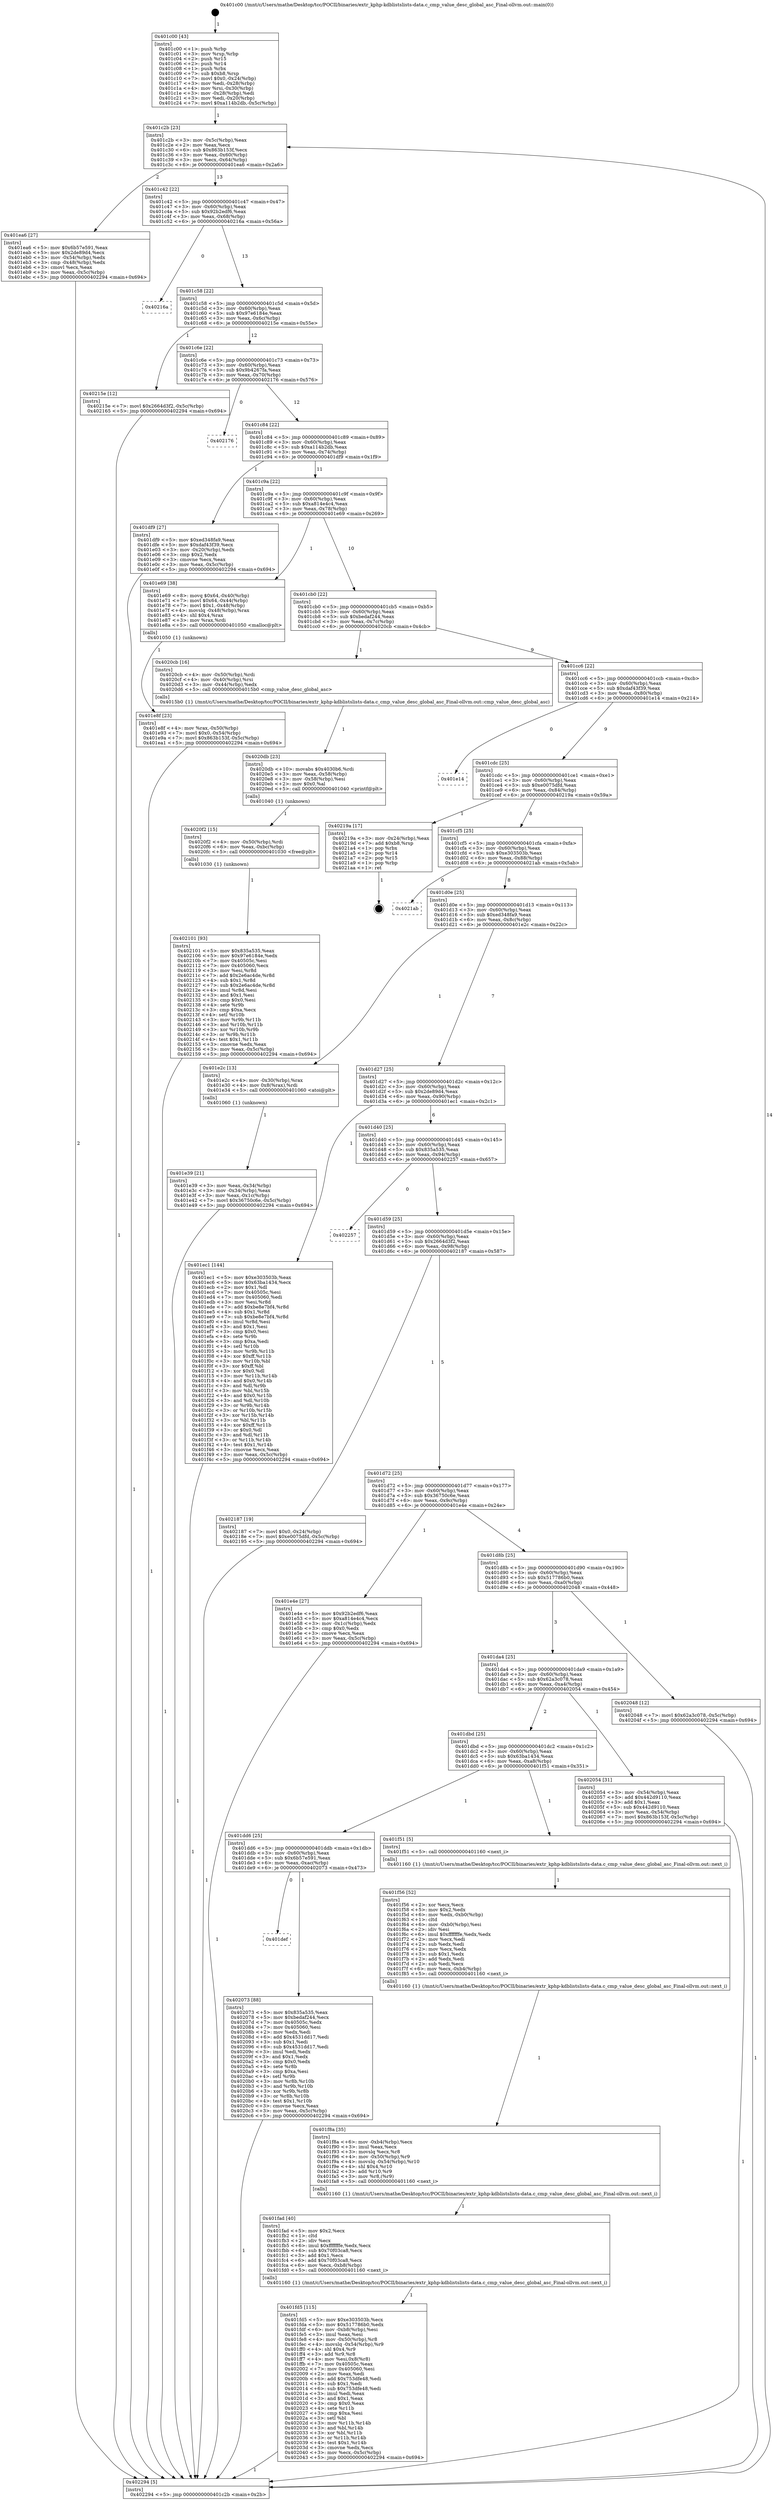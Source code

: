 digraph "0x401c00" {
  label = "0x401c00 (/mnt/c/Users/mathe/Desktop/tcc/POCII/binaries/extr_kphp-kdblistslists-data.c_cmp_value_desc_global_asc_Final-ollvm.out::main(0))"
  labelloc = "t"
  node[shape=record]

  Entry [label="",width=0.3,height=0.3,shape=circle,fillcolor=black,style=filled]
  "0x401c2b" [label="{
     0x401c2b [23]\l
     | [instrs]\l
     &nbsp;&nbsp;0x401c2b \<+3\>: mov -0x5c(%rbp),%eax\l
     &nbsp;&nbsp;0x401c2e \<+2\>: mov %eax,%ecx\l
     &nbsp;&nbsp;0x401c30 \<+6\>: sub $0x863b153f,%ecx\l
     &nbsp;&nbsp;0x401c36 \<+3\>: mov %eax,-0x60(%rbp)\l
     &nbsp;&nbsp;0x401c39 \<+3\>: mov %ecx,-0x64(%rbp)\l
     &nbsp;&nbsp;0x401c3c \<+6\>: je 0000000000401ea6 \<main+0x2a6\>\l
  }"]
  "0x401ea6" [label="{
     0x401ea6 [27]\l
     | [instrs]\l
     &nbsp;&nbsp;0x401ea6 \<+5\>: mov $0x6b57e591,%eax\l
     &nbsp;&nbsp;0x401eab \<+5\>: mov $0x2de89d4,%ecx\l
     &nbsp;&nbsp;0x401eb0 \<+3\>: mov -0x54(%rbp),%edx\l
     &nbsp;&nbsp;0x401eb3 \<+3\>: cmp -0x48(%rbp),%edx\l
     &nbsp;&nbsp;0x401eb6 \<+3\>: cmovl %ecx,%eax\l
     &nbsp;&nbsp;0x401eb9 \<+3\>: mov %eax,-0x5c(%rbp)\l
     &nbsp;&nbsp;0x401ebc \<+5\>: jmp 0000000000402294 \<main+0x694\>\l
  }"]
  "0x401c42" [label="{
     0x401c42 [22]\l
     | [instrs]\l
     &nbsp;&nbsp;0x401c42 \<+5\>: jmp 0000000000401c47 \<main+0x47\>\l
     &nbsp;&nbsp;0x401c47 \<+3\>: mov -0x60(%rbp),%eax\l
     &nbsp;&nbsp;0x401c4a \<+5\>: sub $0x92b2edf6,%eax\l
     &nbsp;&nbsp;0x401c4f \<+3\>: mov %eax,-0x68(%rbp)\l
     &nbsp;&nbsp;0x401c52 \<+6\>: je 000000000040216a \<main+0x56a\>\l
  }"]
  Exit [label="",width=0.3,height=0.3,shape=circle,fillcolor=black,style=filled,peripheries=2]
  "0x40216a" [label="{
     0x40216a\l
  }", style=dashed]
  "0x401c58" [label="{
     0x401c58 [22]\l
     | [instrs]\l
     &nbsp;&nbsp;0x401c58 \<+5\>: jmp 0000000000401c5d \<main+0x5d\>\l
     &nbsp;&nbsp;0x401c5d \<+3\>: mov -0x60(%rbp),%eax\l
     &nbsp;&nbsp;0x401c60 \<+5\>: sub $0x97e6184e,%eax\l
     &nbsp;&nbsp;0x401c65 \<+3\>: mov %eax,-0x6c(%rbp)\l
     &nbsp;&nbsp;0x401c68 \<+6\>: je 000000000040215e \<main+0x55e\>\l
  }"]
  "0x402101" [label="{
     0x402101 [93]\l
     | [instrs]\l
     &nbsp;&nbsp;0x402101 \<+5\>: mov $0x835a535,%eax\l
     &nbsp;&nbsp;0x402106 \<+5\>: mov $0x97e6184e,%edx\l
     &nbsp;&nbsp;0x40210b \<+7\>: mov 0x40505c,%esi\l
     &nbsp;&nbsp;0x402112 \<+7\>: mov 0x405060,%ecx\l
     &nbsp;&nbsp;0x402119 \<+3\>: mov %esi,%r8d\l
     &nbsp;&nbsp;0x40211c \<+7\>: add $0x2e6ac4de,%r8d\l
     &nbsp;&nbsp;0x402123 \<+4\>: sub $0x1,%r8d\l
     &nbsp;&nbsp;0x402127 \<+7\>: sub $0x2e6ac4de,%r8d\l
     &nbsp;&nbsp;0x40212e \<+4\>: imul %r8d,%esi\l
     &nbsp;&nbsp;0x402132 \<+3\>: and $0x1,%esi\l
     &nbsp;&nbsp;0x402135 \<+3\>: cmp $0x0,%esi\l
     &nbsp;&nbsp;0x402138 \<+4\>: sete %r9b\l
     &nbsp;&nbsp;0x40213c \<+3\>: cmp $0xa,%ecx\l
     &nbsp;&nbsp;0x40213f \<+4\>: setl %r10b\l
     &nbsp;&nbsp;0x402143 \<+3\>: mov %r9b,%r11b\l
     &nbsp;&nbsp;0x402146 \<+3\>: and %r10b,%r11b\l
     &nbsp;&nbsp;0x402149 \<+3\>: xor %r10b,%r9b\l
     &nbsp;&nbsp;0x40214c \<+3\>: or %r9b,%r11b\l
     &nbsp;&nbsp;0x40214f \<+4\>: test $0x1,%r11b\l
     &nbsp;&nbsp;0x402153 \<+3\>: cmovne %edx,%eax\l
     &nbsp;&nbsp;0x402156 \<+3\>: mov %eax,-0x5c(%rbp)\l
     &nbsp;&nbsp;0x402159 \<+5\>: jmp 0000000000402294 \<main+0x694\>\l
  }"]
  "0x40215e" [label="{
     0x40215e [12]\l
     | [instrs]\l
     &nbsp;&nbsp;0x40215e \<+7\>: movl $0x2664d3f2,-0x5c(%rbp)\l
     &nbsp;&nbsp;0x402165 \<+5\>: jmp 0000000000402294 \<main+0x694\>\l
  }"]
  "0x401c6e" [label="{
     0x401c6e [22]\l
     | [instrs]\l
     &nbsp;&nbsp;0x401c6e \<+5\>: jmp 0000000000401c73 \<main+0x73\>\l
     &nbsp;&nbsp;0x401c73 \<+3\>: mov -0x60(%rbp),%eax\l
     &nbsp;&nbsp;0x401c76 \<+5\>: sub $0x9b4267fa,%eax\l
     &nbsp;&nbsp;0x401c7b \<+3\>: mov %eax,-0x70(%rbp)\l
     &nbsp;&nbsp;0x401c7e \<+6\>: je 0000000000402176 \<main+0x576\>\l
  }"]
  "0x4020f2" [label="{
     0x4020f2 [15]\l
     | [instrs]\l
     &nbsp;&nbsp;0x4020f2 \<+4\>: mov -0x50(%rbp),%rdi\l
     &nbsp;&nbsp;0x4020f6 \<+6\>: mov %eax,-0xbc(%rbp)\l
     &nbsp;&nbsp;0x4020fc \<+5\>: call 0000000000401030 \<free@plt\>\l
     | [calls]\l
     &nbsp;&nbsp;0x401030 \{1\} (unknown)\l
  }"]
  "0x402176" [label="{
     0x402176\l
  }", style=dashed]
  "0x401c84" [label="{
     0x401c84 [22]\l
     | [instrs]\l
     &nbsp;&nbsp;0x401c84 \<+5\>: jmp 0000000000401c89 \<main+0x89\>\l
     &nbsp;&nbsp;0x401c89 \<+3\>: mov -0x60(%rbp),%eax\l
     &nbsp;&nbsp;0x401c8c \<+5\>: sub $0xa114b2db,%eax\l
     &nbsp;&nbsp;0x401c91 \<+3\>: mov %eax,-0x74(%rbp)\l
     &nbsp;&nbsp;0x401c94 \<+6\>: je 0000000000401df9 \<main+0x1f9\>\l
  }"]
  "0x4020db" [label="{
     0x4020db [23]\l
     | [instrs]\l
     &nbsp;&nbsp;0x4020db \<+10\>: movabs $0x4030b6,%rdi\l
     &nbsp;&nbsp;0x4020e5 \<+3\>: mov %eax,-0x58(%rbp)\l
     &nbsp;&nbsp;0x4020e8 \<+3\>: mov -0x58(%rbp),%esi\l
     &nbsp;&nbsp;0x4020eb \<+2\>: mov $0x0,%al\l
     &nbsp;&nbsp;0x4020ed \<+5\>: call 0000000000401040 \<printf@plt\>\l
     | [calls]\l
     &nbsp;&nbsp;0x401040 \{1\} (unknown)\l
  }"]
  "0x401df9" [label="{
     0x401df9 [27]\l
     | [instrs]\l
     &nbsp;&nbsp;0x401df9 \<+5\>: mov $0xed348fa9,%eax\l
     &nbsp;&nbsp;0x401dfe \<+5\>: mov $0xdaf43f39,%ecx\l
     &nbsp;&nbsp;0x401e03 \<+3\>: mov -0x20(%rbp),%edx\l
     &nbsp;&nbsp;0x401e06 \<+3\>: cmp $0x2,%edx\l
     &nbsp;&nbsp;0x401e09 \<+3\>: cmovne %ecx,%eax\l
     &nbsp;&nbsp;0x401e0c \<+3\>: mov %eax,-0x5c(%rbp)\l
     &nbsp;&nbsp;0x401e0f \<+5\>: jmp 0000000000402294 \<main+0x694\>\l
  }"]
  "0x401c9a" [label="{
     0x401c9a [22]\l
     | [instrs]\l
     &nbsp;&nbsp;0x401c9a \<+5\>: jmp 0000000000401c9f \<main+0x9f\>\l
     &nbsp;&nbsp;0x401c9f \<+3\>: mov -0x60(%rbp),%eax\l
     &nbsp;&nbsp;0x401ca2 \<+5\>: sub $0xa814e4c4,%eax\l
     &nbsp;&nbsp;0x401ca7 \<+3\>: mov %eax,-0x78(%rbp)\l
     &nbsp;&nbsp;0x401caa \<+6\>: je 0000000000401e69 \<main+0x269\>\l
  }"]
  "0x402294" [label="{
     0x402294 [5]\l
     | [instrs]\l
     &nbsp;&nbsp;0x402294 \<+5\>: jmp 0000000000401c2b \<main+0x2b\>\l
  }"]
  "0x401c00" [label="{
     0x401c00 [43]\l
     | [instrs]\l
     &nbsp;&nbsp;0x401c00 \<+1\>: push %rbp\l
     &nbsp;&nbsp;0x401c01 \<+3\>: mov %rsp,%rbp\l
     &nbsp;&nbsp;0x401c04 \<+2\>: push %r15\l
     &nbsp;&nbsp;0x401c06 \<+2\>: push %r14\l
     &nbsp;&nbsp;0x401c08 \<+1\>: push %rbx\l
     &nbsp;&nbsp;0x401c09 \<+7\>: sub $0xb8,%rsp\l
     &nbsp;&nbsp;0x401c10 \<+7\>: movl $0x0,-0x24(%rbp)\l
     &nbsp;&nbsp;0x401c17 \<+3\>: mov %edi,-0x28(%rbp)\l
     &nbsp;&nbsp;0x401c1a \<+4\>: mov %rsi,-0x30(%rbp)\l
     &nbsp;&nbsp;0x401c1e \<+3\>: mov -0x28(%rbp),%edi\l
     &nbsp;&nbsp;0x401c21 \<+3\>: mov %edi,-0x20(%rbp)\l
     &nbsp;&nbsp;0x401c24 \<+7\>: movl $0xa114b2db,-0x5c(%rbp)\l
  }"]
  "0x401def" [label="{
     0x401def\l
  }", style=dashed]
  "0x401e69" [label="{
     0x401e69 [38]\l
     | [instrs]\l
     &nbsp;&nbsp;0x401e69 \<+8\>: movq $0x64,-0x40(%rbp)\l
     &nbsp;&nbsp;0x401e71 \<+7\>: movl $0x64,-0x44(%rbp)\l
     &nbsp;&nbsp;0x401e78 \<+7\>: movl $0x1,-0x48(%rbp)\l
     &nbsp;&nbsp;0x401e7f \<+4\>: movslq -0x48(%rbp),%rax\l
     &nbsp;&nbsp;0x401e83 \<+4\>: shl $0x4,%rax\l
     &nbsp;&nbsp;0x401e87 \<+3\>: mov %rax,%rdi\l
     &nbsp;&nbsp;0x401e8a \<+5\>: call 0000000000401050 \<malloc@plt\>\l
     | [calls]\l
     &nbsp;&nbsp;0x401050 \{1\} (unknown)\l
  }"]
  "0x401cb0" [label="{
     0x401cb0 [22]\l
     | [instrs]\l
     &nbsp;&nbsp;0x401cb0 \<+5\>: jmp 0000000000401cb5 \<main+0xb5\>\l
     &nbsp;&nbsp;0x401cb5 \<+3\>: mov -0x60(%rbp),%eax\l
     &nbsp;&nbsp;0x401cb8 \<+5\>: sub $0xbedaf244,%eax\l
     &nbsp;&nbsp;0x401cbd \<+3\>: mov %eax,-0x7c(%rbp)\l
     &nbsp;&nbsp;0x401cc0 \<+6\>: je 00000000004020cb \<main+0x4cb\>\l
  }"]
  "0x402073" [label="{
     0x402073 [88]\l
     | [instrs]\l
     &nbsp;&nbsp;0x402073 \<+5\>: mov $0x835a535,%eax\l
     &nbsp;&nbsp;0x402078 \<+5\>: mov $0xbedaf244,%ecx\l
     &nbsp;&nbsp;0x40207d \<+7\>: mov 0x40505c,%edx\l
     &nbsp;&nbsp;0x402084 \<+7\>: mov 0x405060,%esi\l
     &nbsp;&nbsp;0x40208b \<+2\>: mov %edx,%edi\l
     &nbsp;&nbsp;0x40208d \<+6\>: add $0x4531dd17,%edi\l
     &nbsp;&nbsp;0x402093 \<+3\>: sub $0x1,%edi\l
     &nbsp;&nbsp;0x402096 \<+6\>: sub $0x4531dd17,%edi\l
     &nbsp;&nbsp;0x40209c \<+3\>: imul %edi,%edx\l
     &nbsp;&nbsp;0x40209f \<+3\>: and $0x1,%edx\l
     &nbsp;&nbsp;0x4020a2 \<+3\>: cmp $0x0,%edx\l
     &nbsp;&nbsp;0x4020a5 \<+4\>: sete %r8b\l
     &nbsp;&nbsp;0x4020a9 \<+3\>: cmp $0xa,%esi\l
     &nbsp;&nbsp;0x4020ac \<+4\>: setl %r9b\l
     &nbsp;&nbsp;0x4020b0 \<+3\>: mov %r8b,%r10b\l
     &nbsp;&nbsp;0x4020b3 \<+3\>: and %r9b,%r10b\l
     &nbsp;&nbsp;0x4020b6 \<+3\>: xor %r9b,%r8b\l
     &nbsp;&nbsp;0x4020b9 \<+3\>: or %r8b,%r10b\l
     &nbsp;&nbsp;0x4020bc \<+4\>: test $0x1,%r10b\l
     &nbsp;&nbsp;0x4020c0 \<+3\>: cmovne %ecx,%eax\l
     &nbsp;&nbsp;0x4020c3 \<+3\>: mov %eax,-0x5c(%rbp)\l
     &nbsp;&nbsp;0x4020c6 \<+5\>: jmp 0000000000402294 \<main+0x694\>\l
  }"]
  "0x4020cb" [label="{
     0x4020cb [16]\l
     | [instrs]\l
     &nbsp;&nbsp;0x4020cb \<+4\>: mov -0x50(%rbp),%rdi\l
     &nbsp;&nbsp;0x4020cf \<+4\>: mov -0x40(%rbp),%rsi\l
     &nbsp;&nbsp;0x4020d3 \<+3\>: mov -0x44(%rbp),%edx\l
     &nbsp;&nbsp;0x4020d6 \<+5\>: call 00000000004015b0 \<cmp_value_desc_global_asc\>\l
     | [calls]\l
     &nbsp;&nbsp;0x4015b0 \{1\} (/mnt/c/Users/mathe/Desktop/tcc/POCII/binaries/extr_kphp-kdblistslists-data.c_cmp_value_desc_global_asc_Final-ollvm.out::cmp_value_desc_global_asc)\l
  }"]
  "0x401cc6" [label="{
     0x401cc6 [22]\l
     | [instrs]\l
     &nbsp;&nbsp;0x401cc6 \<+5\>: jmp 0000000000401ccb \<main+0xcb\>\l
     &nbsp;&nbsp;0x401ccb \<+3\>: mov -0x60(%rbp),%eax\l
     &nbsp;&nbsp;0x401cce \<+5\>: sub $0xdaf43f39,%eax\l
     &nbsp;&nbsp;0x401cd3 \<+3\>: mov %eax,-0x80(%rbp)\l
     &nbsp;&nbsp;0x401cd6 \<+6\>: je 0000000000401e14 \<main+0x214\>\l
  }"]
  "0x401fd5" [label="{
     0x401fd5 [115]\l
     | [instrs]\l
     &nbsp;&nbsp;0x401fd5 \<+5\>: mov $0xe303503b,%ecx\l
     &nbsp;&nbsp;0x401fda \<+5\>: mov $0x517786b0,%edx\l
     &nbsp;&nbsp;0x401fdf \<+6\>: mov -0xb8(%rbp),%esi\l
     &nbsp;&nbsp;0x401fe5 \<+3\>: imul %eax,%esi\l
     &nbsp;&nbsp;0x401fe8 \<+4\>: mov -0x50(%rbp),%r8\l
     &nbsp;&nbsp;0x401fec \<+4\>: movslq -0x54(%rbp),%r9\l
     &nbsp;&nbsp;0x401ff0 \<+4\>: shl $0x4,%r9\l
     &nbsp;&nbsp;0x401ff4 \<+3\>: add %r9,%r8\l
     &nbsp;&nbsp;0x401ff7 \<+4\>: mov %esi,0x8(%r8)\l
     &nbsp;&nbsp;0x401ffb \<+7\>: mov 0x40505c,%eax\l
     &nbsp;&nbsp;0x402002 \<+7\>: mov 0x405060,%esi\l
     &nbsp;&nbsp;0x402009 \<+2\>: mov %eax,%edi\l
     &nbsp;&nbsp;0x40200b \<+6\>: add $0x753dfe48,%edi\l
     &nbsp;&nbsp;0x402011 \<+3\>: sub $0x1,%edi\l
     &nbsp;&nbsp;0x402014 \<+6\>: sub $0x753dfe48,%edi\l
     &nbsp;&nbsp;0x40201a \<+3\>: imul %edi,%eax\l
     &nbsp;&nbsp;0x40201d \<+3\>: and $0x1,%eax\l
     &nbsp;&nbsp;0x402020 \<+3\>: cmp $0x0,%eax\l
     &nbsp;&nbsp;0x402023 \<+4\>: sete %r11b\l
     &nbsp;&nbsp;0x402027 \<+3\>: cmp $0xa,%esi\l
     &nbsp;&nbsp;0x40202a \<+3\>: setl %bl\l
     &nbsp;&nbsp;0x40202d \<+3\>: mov %r11b,%r14b\l
     &nbsp;&nbsp;0x402030 \<+3\>: and %bl,%r14b\l
     &nbsp;&nbsp;0x402033 \<+3\>: xor %bl,%r11b\l
     &nbsp;&nbsp;0x402036 \<+3\>: or %r11b,%r14b\l
     &nbsp;&nbsp;0x402039 \<+4\>: test $0x1,%r14b\l
     &nbsp;&nbsp;0x40203d \<+3\>: cmovne %edx,%ecx\l
     &nbsp;&nbsp;0x402040 \<+3\>: mov %ecx,-0x5c(%rbp)\l
     &nbsp;&nbsp;0x402043 \<+5\>: jmp 0000000000402294 \<main+0x694\>\l
  }"]
  "0x401e14" [label="{
     0x401e14\l
  }", style=dashed]
  "0x401cdc" [label="{
     0x401cdc [25]\l
     | [instrs]\l
     &nbsp;&nbsp;0x401cdc \<+5\>: jmp 0000000000401ce1 \<main+0xe1\>\l
     &nbsp;&nbsp;0x401ce1 \<+3\>: mov -0x60(%rbp),%eax\l
     &nbsp;&nbsp;0x401ce4 \<+5\>: sub $0xe0075dfd,%eax\l
     &nbsp;&nbsp;0x401ce9 \<+6\>: mov %eax,-0x84(%rbp)\l
     &nbsp;&nbsp;0x401cef \<+6\>: je 000000000040219a \<main+0x59a\>\l
  }"]
  "0x401fad" [label="{
     0x401fad [40]\l
     | [instrs]\l
     &nbsp;&nbsp;0x401fad \<+5\>: mov $0x2,%ecx\l
     &nbsp;&nbsp;0x401fb2 \<+1\>: cltd\l
     &nbsp;&nbsp;0x401fb3 \<+2\>: idiv %ecx\l
     &nbsp;&nbsp;0x401fb5 \<+6\>: imul $0xfffffffe,%edx,%ecx\l
     &nbsp;&nbsp;0x401fbb \<+6\>: sub $0x70f03ca8,%ecx\l
     &nbsp;&nbsp;0x401fc1 \<+3\>: add $0x1,%ecx\l
     &nbsp;&nbsp;0x401fc4 \<+6\>: add $0x70f03ca8,%ecx\l
     &nbsp;&nbsp;0x401fca \<+6\>: mov %ecx,-0xb8(%rbp)\l
     &nbsp;&nbsp;0x401fd0 \<+5\>: call 0000000000401160 \<next_i\>\l
     | [calls]\l
     &nbsp;&nbsp;0x401160 \{1\} (/mnt/c/Users/mathe/Desktop/tcc/POCII/binaries/extr_kphp-kdblistslists-data.c_cmp_value_desc_global_asc_Final-ollvm.out::next_i)\l
  }"]
  "0x40219a" [label="{
     0x40219a [17]\l
     | [instrs]\l
     &nbsp;&nbsp;0x40219a \<+3\>: mov -0x24(%rbp),%eax\l
     &nbsp;&nbsp;0x40219d \<+7\>: add $0xb8,%rsp\l
     &nbsp;&nbsp;0x4021a4 \<+1\>: pop %rbx\l
     &nbsp;&nbsp;0x4021a5 \<+2\>: pop %r14\l
     &nbsp;&nbsp;0x4021a7 \<+2\>: pop %r15\l
     &nbsp;&nbsp;0x4021a9 \<+1\>: pop %rbp\l
     &nbsp;&nbsp;0x4021aa \<+1\>: ret\l
  }"]
  "0x401cf5" [label="{
     0x401cf5 [25]\l
     | [instrs]\l
     &nbsp;&nbsp;0x401cf5 \<+5\>: jmp 0000000000401cfa \<main+0xfa\>\l
     &nbsp;&nbsp;0x401cfa \<+3\>: mov -0x60(%rbp),%eax\l
     &nbsp;&nbsp;0x401cfd \<+5\>: sub $0xe303503b,%eax\l
     &nbsp;&nbsp;0x401d02 \<+6\>: mov %eax,-0x88(%rbp)\l
     &nbsp;&nbsp;0x401d08 \<+6\>: je 00000000004021ab \<main+0x5ab\>\l
  }"]
  "0x401f8a" [label="{
     0x401f8a [35]\l
     | [instrs]\l
     &nbsp;&nbsp;0x401f8a \<+6\>: mov -0xb4(%rbp),%ecx\l
     &nbsp;&nbsp;0x401f90 \<+3\>: imul %eax,%ecx\l
     &nbsp;&nbsp;0x401f93 \<+3\>: movslq %ecx,%r8\l
     &nbsp;&nbsp;0x401f96 \<+4\>: mov -0x50(%rbp),%r9\l
     &nbsp;&nbsp;0x401f9a \<+4\>: movslq -0x54(%rbp),%r10\l
     &nbsp;&nbsp;0x401f9e \<+4\>: shl $0x4,%r10\l
     &nbsp;&nbsp;0x401fa2 \<+3\>: add %r10,%r9\l
     &nbsp;&nbsp;0x401fa5 \<+3\>: mov %r8,(%r9)\l
     &nbsp;&nbsp;0x401fa8 \<+5\>: call 0000000000401160 \<next_i\>\l
     | [calls]\l
     &nbsp;&nbsp;0x401160 \{1\} (/mnt/c/Users/mathe/Desktop/tcc/POCII/binaries/extr_kphp-kdblistslists-data.c_cmp_value_desc_global_asc_Final-ollvm.out::next_i)\l
  }"]
  "0x4021ab" [label="{
     0x4021ab\l
  }", style=dashed]
  "0x401d0e" [label="{
     0x401d0e [25]\l
     | [instrs]\l
     &nbsp;&nbsp;0x401d0e \<+5\>: jmp 0000000000401d13 \<main+0x113\>\l
     &nbsp;&nbsp;0x401d13 \<+3\>: mov -0x60(%rbp),%eax\l
     &nbsp;&nbsp;0x401d16 \<+5\>: sub $0xed348fa9,%eax\l
     &nbsp;&nbsp;0x401d1b \<+6\>: mov %eax,-0x8c(%rbp)\l
     &nbsp;&nbsp;0x401d21 \<+6\>: je 0000000000401e2c \<main+0x22c\>\l
  }"]
  "0x401f56" [label="{
     0x401f56 [52]\l
     | [instrs]\l
     &nbsp;&nbsp;0x401f56 \<+2\>: xor %ecx,%ecx\l
     &nbsp;&nbsp;0x401f58 \<+5\>: mov $0x2,%edx\l
     &nbsp;&nbsp;0x401f5d \<+6\>: mov %edx,-0xb0(%rbp)\l
     &nbsp;&nbsp;0x401f63 \<+1\>: cltd\l
     &nbsp;&nbsp;0x401f64 \<+6\>: mov -0xb0(%rbp),%esi\l
     &nbsp;&nbsp;0x401f6a \<+2\>: idiv %esi\l
     &nbsp;&nbsp;0x401f6c \<+6\>: imul $0xfffffffe,%edx,%edx\l
     &nbsp;&nbsp;0x401f72 \<+2\>: mov %ecx,%edi\l
     &nbsp;&nbsp;0x401f74 \<+2\>: sub %edx,%edi\l
     &nbsp;&nbsp;0x401f76 \<+2\>: mov %ecx,%edx\l
     &nbsp;&nbsp;0x401f78 \<+3\>: sub $0x1,%edx\l
     &nbsp;&nbsp;0x401f7b \<+2\>: add %edx,%edi\l
     &nbsp;&nbsp;0x401f7d \<+2\>: sub %edi,%ecx\l
     &nbsp;&nbsp;0x401f7f \<+6\>: mov %ecx,-0xb4(%rbp)\l
     &nbsp;&nbsp;0x401f85 \<+5\>: call 0000000000401160 \<next_i\>\l
     | [calls]\l
     &nbsp;&nbsp;0x401160 \{1\} (/mnt/c/Users/mathe/Desktop/tcc/POCII/binaries/extr_kphp-kdblistslists-data.c_cmp_value_desc_global_asc_Final-ollvm.out::next_i)\l
  }"]
  "0x401e2c" [label="{
     0x401e2c [13]\l
     | [instrs]\l
     &nbsp;&nbsp;0x401e2c \<+4\>: mov -0x30(%rbp),%rax\l
     &nbsp;&nbsp;0x401e30 \<+4\>: mov 0x8(%rax),%rdi\l
     &nbsp;&nbsp;0x401e34 \<+5\>: call 0000000000401060 \<atoi@plt\>\l
     | [calls]\l
     &nbsp;&nbsp;0x401060 \{1\} (unknown)\l
  }"]
  "0x401d27" [label="{
     0x401d27 [25]\l
     | [instrs]\l
     &nbsp;&nbsp;0x401d27 \<+5\>: jmp 0000000000401d2c \<main+0x12c\>\l
     &nbsp;&nbsp;0x401d2c \<+3\>: mov -0x60(%rbp),%eax\l
     &nbsp;&nbsp;0x401d2f \<+5\>: sub $0x2de89d4,%eax\l
     &nbsp;&nbsp;0x401d34 \<+6\>: mov %eax,-0x90(%rbp)\l
     &nbsp;&nbsp;0x401d3a \<+6\>: je 0000000000401ec1 \<main+0x2c1\>\l
  }"]
  "0x401e39" [label="{
     0x401e39 [21]\l
     | [instrs]\l
     &nbsp;&nbsp;0x401e39 \<+3\>: mov %eax,-0x34(%rbp)\l
     &nbsp;&nbsp;0x401e3c \<+3\>: mov -0x34(%rbp),%eax\l
     &nbsp;&nbsp;0x401e3f \<+3\>: mov %eax,-0x1c(%rbp)\l
     &nbsp;&nbsp;0x401e42 \<+7\>: movl $0x36750c6e,-0x5c(%rbp)\l
     &nbsp;&nbsp;0x401e49 \<+5\>: jmp 0000000000402294 \<main+0x694\>\l
  }"]
  "0x401dd6" [label="{
     0x401dd6 [25]\l
     | [instrs]\l
     &nbsp;&nbsp;0x401dd6 \<+5\>: jmp 0000000000401ddb \<main+0x1db\>\l
     &nbsp;&nbsp;0x401ddb \<+3\>: mov -0x60(%rbp),%eax\l
     &nbsp;&nbsp;0x401dde \<+5\>: sub $0x6b57e591,%eax\l
     &nbsp;&nbsp;0x401de3 \<+6\>: mov %eax,-0xac(%rbp)\l
     &nbsp;&nbsp;0x401de9 \<+6\>: je 0000000000402073 \<main+0x473\>\l
  }"]
  "0x401ec1" [label="{
     0x401ec1 [144]\l
     | [instrs]\l
     &nbsp;&nbsp;0x401ec1 \<+5\>: mov $0xe303503b,%eax\l
     &nbsp;&nbsp;0x401ec6 \<+5\>: mov $0x63ba1434,%ecx\l
     &nbsp;&nbsp;0x401ecb \<+2\>: mov $0x1,%dl\l
     &nbsp;&nbsp;0x401ecd \<+7\>: mov 0x40505c,%esi\l
     &nbsp;&nbsp;0x401ed4 \<+7\>: mov 0x405060,%edi\l
     &nbsp;&nbsp;0x401edb \<+3\>: mov %esi,%r8d\l
     &nbsp;&nbsp;0x401ede \<+7\>: add $0xbe8e7bf4,%r8d\l
     &nbsp;&nbsp;0x401ee5 \<+4\>: sub $0x1,%r8d\l
     &nbsp;&nbsp;0x401ee9 \<+7\>: sub $0xbe8e7bf4,%r8d\l
     &nbsp;&nbsp;0x401ef0 \<+4\>: imul %r8d,%esi\l
     &nbsp;&nbsp;0x401ef4 \<+3\>: and $0x1,%esi\l
     &nbsp;&nbsp;0x401ef7 \<+3\>: cmp $0x0,%esi\l
     &nbsp;&nbsp;0x401efa \<+4\>: sete %r9b\l
     &nbsp;&nbsp;0x401efe \<+3\>: cmp $0xa,%edi\l
     &nbsp;&nbsp;0x401f01 \<+4\>: setl %r10b\l
     &nbsp;&nbsp;0x401f05 \<+3\>: mov %r9b,%r11b\l
     &nbsp;&nbsp;0x401f08 \<+4\>: xor $0xff,%r11b\l
     &nbsp;&nbsp;0x401f0c \<+3\>: mov %r10b,%bl\l
     &nbsp;&nbsp;0x401f0f \<+3\>: xor $0xff,%bl\l
     &nbsp;&nbsp;0x401f12 \<+3\>: xor $0x0,%dl\l
     &nbsp;&nbsp;0x401f15 \<+3\>: mov %r11b,%r14b\l
     &nbsp;&nbsp;0x401f18 \<+4\>: and $0x0,%r14b\l
     &nbsp;&nbsp;0x401f1c \<+3\>: and %dl,%r9b\l
     &nbsp;&nbsp;0x401f1f \<+3\>: mov %bl,%r15b\l
     &nbsp;&nbsp;0x401f22 \<+4\>: and $0x0,%r15b\l
     &nbsp;&nbsp;0x401f26 \<+3\>: and %dl,%r10b\l
     &nbsp;&nbsp;0x401f29 \<+3\>: or %r9b,%r14b\l
     &nbsp;&nbsp;0x401f2c \<+3\>: or %r10b,%r15b\l
     &nbsp;&nbsp;0x401f2f \<+3\>: xor %r15b,%r14b\l
     &nbsp;&nbsp;0x401f32 \<+3\>: or %bl,%r11b\l
     &nbsp;&nbsp;0x401f35 \<+4\>: xor $0xff,%r11b\l
     &nbsp;&nbsp;0x401f39 \<+3\>: or $0x0,%dl\l
     &nbsp;&nbsp;0x401f3c \<+3\>: and %dl,%r11b\l
     &nbsp;&nbsp;0x401f3f \<+3\>: or %r11b,%r14b\l
     &nbsp;&nbsp;0x401f42 \<+4\>: test $0x1,%r14b\l
     &nbsp;&nbsp;0x401f46 \<+3\>: cmovne %ecx,%eax\l
     &nbsp;&nbsp;0x401f49 \<+3\>: mov %eax,-0x5c(%rbp)\l
     &nbsp;&nbsp;0x401f4c \<+5\>: jmp 0000000000402294 \<main+0x694\>\l
  }"]
  "0x401d40" [label="{
     0x401d40 [25]\l
     | [instrs]\l
     &nbsp;&nbsp;0x401d40 \<+5\>: jmp 0000000000401d45 \<main+0x145\>\l
     &nbsp;&nbsp;0x401d45 \<+3\>: mov -0x60(%rbp),%eax\l
     &nbsp;&nbsp;0x401d48 \<+5\>: sub $0x835a535,%eax\l
     &nbsp;&nbsp;0x401d4d \<+6\>: mov %eax,-0x94(%rbp)\l
     &nbsp;&nbsp;0x401d53 \<+6\>: je 0000000000402257 \<main+0x657\>\l
  }"]
  "0x401f51" [label="{
     0x401f51 [5]\l
     | [instrs]\l
     &nbsp;&nbsp;0x401f51 \<+5\>: call 0000000000401160 \<next_i\>\l
     | [calls]\l
     &nbsp;&nbsp;0x401160 \{1\} (/mnt/c/Users/mathe/Desktop/tcc/POCII/binaries/extr_kphp-kdblistslists-data.c_cmp_value_desc_global_asc_Final-ollvm.out::next_i)\l
  }"]
  "0x402257" [label="{
     0x402257\l
  }", style=dashed]
  "0x401d59" [label="{
     0x401d59 [25]\l
     | [instrs]\l
     &nbsp;&nbsp;0x401d59 \<+5\>: jmp 0000000000401d5e \<main+0x15e\>\l
     &nbsp;&nbsp;0x401d5e \<+3\>: mov -0x60(%rbp),%eax\l
     &nbsp;&nbsp;0x401d61 \<+5\>: sub $0x2664d3f2,%eax\l
     &nbsp;&nbsp;0x401d66 \<+6\>: mov %eax,-0x98(%rbp)\l
     &nbsp;&nbsp;0x401d6c \<+6\>: je 0000000000402187 \<main+0x587\>\l
  }"]
  "0x401dbd" [label="{
     0x401dbd [25]\l
     | [instrs]\l
     &nbsp;&nbsp;0x401dbd \<+5\>: jmp 0000000000401dc2 \<main+0x1c2\>\l
     &nbsp;&nbsp;0x401dc2 \<+3\>: mov -0x60(%rbp),%eax\l
     &nbsp;&nbsp;0x401dc5 \<+5\>: sub $0x63ba1434,%eax\l
     &nbsp;&nbsp;0x401dca \<+6\>: mov %eax,-0xa8(%rbp)\l
     &nbsp;&nbsp;0x401dd0 \<+6\>: je 0000000000401f51 \<main+0x351\>\l
  }"]
  "0x402187" [label="{
     0x402187 [19]\l
     | [instrs]\l
     &nbsp;&nbsp;0x402187 \<+7\>: movl $0x0,-0x24(%rbp)\l
     &nbsp;&nbsp;0x40218e \<+7\>: movl $0xe0075dfd,-0x5c(%rbp)\l
     &nbsp;&nbsp;0x402195 \<+5\>: jmp 0000000000402294 \<main+0x694\>\l
  }"]
  "0x401d72" [label="{
     0x401d72 [25]\l
     | [instrs]\l
     &nbsp;&nbsp;0x401d72 \<+5\>: jmp 0000000000401d77 \<main+0x177\>\l
     &nbsp;&nbsp;0x401d77 \<+3\>: mov -0x60(%rbp),%eax\l
     &nbsp;&nbsp;0x401d7a \<+5\>: sub $0x36750c6e,%eax\l
     &nbsp;&nbsp;0x401d7f \<+6\>: mov %eax,-0x9c(%rbp)\l
     &nbsp;&nbsp;0x401d85 \<+6\>: je 0000000000401e4e \<main+0x24e\>\l
  }"]
  "0x402054" [label="{
     0x402054 [31]\l
     | [instrs]\l
     &nbsp;&nbsp;0x402054 \<+3\>: mov -0x54(%rbp),%eax\l
     &nbsp;&nbsp;0x402057 \<+5\>: add $0x442d9110,%eax\l
     &nbsp;&nbsp;0x40205c \<+3\>: add $0x1,%eax\l
     &nbsp;&nbsp;0x40205f \<+5\>: sub $0x442d9110,%eax\l
     &nbsp;&nbsp;0x402064 \<+3\>: mov %eax,-0x54(%rbp)\l
     &nbsp;&nbsp;0x402067 \<+7\>: movl $0x863b153f,-0x5c(%rbp)\l
     &nbsp;&nbsp;0x40206e \<+5\>: jmp 0000000000402294 \<main+0x694\>\l
  }"]
  "0x401e4e" [label="{
     0x401e4e [27]\l
     | [instrs]\l
     &nbsp;&nbsp;0x401e4e \<+5\>: mov $0x92b2edf6,%eax\l
     &nbsp;&nbsp;0x401e53 \<+5\>: mov $0xa814e4c4,%ecx\l
     &nbsp;&nbsp;0x401e58 \<+3\>: mov -0x1c(%rbp),%edx\l
     &nbsp;&nbsp;0x401e5b \<+3\>: cmp $0x0,%edx\l
     &nbsp;&nbsp;0x401e5e \<+3\>: cmove %ecx,%eax\l
     &nbsp;&nbsp;0x401e61 \<+3\>: mov %eax,-0x5c(%rbp)\l
     &nbsp;&nbsp;0x401e64 \<+5\>: jmp 0000000000402294 \<main+0x694\>\l
  }"]
  "0x401d8b" [label="{
     0x401d8b [25]\l
     | [instrs]\l
     &nbsp;&nbsp;0x401d8b \<+5\>: jmp 0000000000401d90 \<main+0x190\>\l
     &nbsp;&nbsp;0x401d90 \<+3\>: mov -0x60(%rbp),%eax\l
     &nbsp;&nbsp;0x401d93 \<+5\>: sub $0x517786b0,%eax\l
     &nbsp;&nbsp;0x401d98 \<+6\>: mov %eax,-0xa0(%rbp)\l
     &nbsp;&nbsp;0x401d9e \<+6\>: je 0000000000402048 \<main+0x448\>\l
  }"]
  "0x401e8f" [label="{
     0x401e8f [23]\l
     | [instrs]\l
     &nbsp;&nbsp;0x401e8f \<+4\>: mov %rax,-0x50(%rbp)\l
     &nbsp;&nbsp;0x401e93 \<+7\>: movl $0x0,-0x54(%rbp)\l
     &nbsp;&nbsp;0x401e9a \<+7\>: movl $0x863b153f,-0x5c(%rbp)\l
     &nbsp;&nbsp;0x401ea1 \<+5\>: jmp 0000000000402294 \<main+0x694\>\l
  }"]
  "0x401da4" [label="{
     0x401da4 [25]\l
     | [instrs]\l
     &nbsp;&nbsp;0x401da4 \<+5\>: jmp 0000000000401da9 \<main+0x1a9\>\l
     &nbsp;&nbsp;0x401da9 \<+3\>: mov -0x60(%rbp),%eax\l
     &nbsp;&nbsp;0x401dac \<+5\>: sub $0x62a3c078,%eax\l
     &nbsp;&nbsp;0x401db1 \<+6\>: mov %eax,-0xa4(%rbp)\l
     &nbsp;&nbsp;0x401db7 \<+6\>: je 0000000000402054 \<main+0x454\>\l
  }"]
  "0x402048" [label="{
     0x402048 [12]\l
     | [instrs]\l
     &nbsp;&nbsp;0x402048 \<+7\>: movl $0x62a3c078,-0x5c(%rbp)\l
     &nbsp;&nbsp;0x40204f \<+5\>: jmp 0000000000402294 \<main+0x694\>\l
  }"]
  Entry -> "0x401c00" [label=" 1"]
  "0x401c2b" -> "0x401ea6" [label=" 2"]
  "0x401c2b" -> "0x401c42" [label=" 13"]
  "0x40219a" -> Exit [label=" 1"]
  "0x401c42" -> "0x40216a" [label=" 0"]
  "0x401c42" -> "0x401c58" [label=" 13"]
  "0x402187" -> "0x402294" [label=" 1"]
  "0x401c58" -> "0x40215e" [label=" 1"]
  "0x401c58" -> "0x401c6e" [label=" 12"]
  "0x40215e" -> "0x402294" [label=" 1"]
  "0x401c6e" -> "0x402176" [label=" 0"]
  "0x401c6e" -> "0x401c84" [label=" 12"]
  "0x402101" -> "0x402294" [label=" 1"]
  "0x401c84" -> "0x401df9" [label=" 1"]
  "0x401c84" -> "0x401c9a" [label=" 11"]
  "0x401df9" -> "0x402294" [label=" 1"]
  "0x401c00" -> "0x401c2b" [label=" 1"]
  "0x402294" -> "0x401c2b" [label=" 14"]
  "0x4020f2" -> "0x402101" [label=" 1"]
  "0x401c9a" -> "0x401e69" [label=" 1"]
  "0x401c9a" -> "0x401cb0" [label=" 10"]
  "0x4020db" -> "0x4020f2" [label=" 1"]
  "0x401cb0" -> "0x4020cb" [label=" 1"]
  "0x401cb0" -> "0x401cc6" [label=" 9"]
  "0x4020cb" -> "0x4020db" [label=" 1"]
  "0x401cc6" -> "0x401e14" [label=" 0"]
  "0x401cc6" -> "0x401cdc" [label=" 9"]
  "0x401dd6" -> "0x401def" [label=" 0"]
  "0x401cdc" -> "0x40219a" [label=" 1"]
  "0x401cdc" -> "0x401cf5" [label=" 8"]
  "0x401dd6" -> "0x402073" [label=" 1"]
  "0x401cf5" -> "0x4021ab" [label=" 0"]
  "0x401cf5" -> "0x401d0e" [label=" 8"]
  "0x402073" -> "0x402294" [label=" 1"]
  "0x401d0e" -> "0x401e2c" [label=" 1"]
  "0x401d0e" -> "0x401d27" [label=" 7"]
  "0x401e2c" -> "0x401e39" [label=" 1"]
  "0x401e39" -> "0x402294" [label=" 1"]
  "0x402054" -> "0x402294" [label=" 1"]
  "0x401d27" -> "0x401ec1" [label=" 1"]
  "0x401d27" -> "0x401d40" [label=" 6"]
  "0x402048" -> "0x402294" [label=" 1"]
  "0x401d40" -> "0x402257" [label=" 0"]
  "0x401d40" -> "0x401d59" [label=" 6"]
  "0x401fd5" -> "0x402294" [label=" 1"]
  "0x401d59" -> "0x402187" [label=" 1"]
  "0x401d59" -> "0x401d72" [label=" 5"]
  "0x401f8a" -> "0x401fad" [label=" 1"]
  "0x401d72" -> "0x401e4e" [label=" 1"]
  "0x401d72" -> "0x401d8b" [label=" 4"]
  "0x401e4e" -> "0x402294" [label=" 1"]
  "0x401e69" -> "0x401e8f" [label=" 1"]
  "0x401e8f" -> "0x402294" [label=" 1"]
  "0x401ea6" -> "0x402294" [label=" 2"]
  "0x401ec1" -> "0x402294" [label=" 1"]
  "0x401f56" -> "0x401f8a" [label=" 1"]
  "0x401d8b" -> "0x402048" [label=" 1"]
  "0x401d8b" -> "0x401da4" [label=" 3"]
  "0x401f51" -> "0x401f56" [label=" 1"]
  "0x401da4" -> "0x402054" [label=" 1"]
  "0x401da4" -> "0x401dbd" [label=" 2"]
  "0x401fad" -> "0x401fd5" [label=" 1"]
  "0x401dbd" -> "0x401f51" [label=" 1"]
  "0x401dbd" -> "0x401dd6" [label=" 1"]
}
